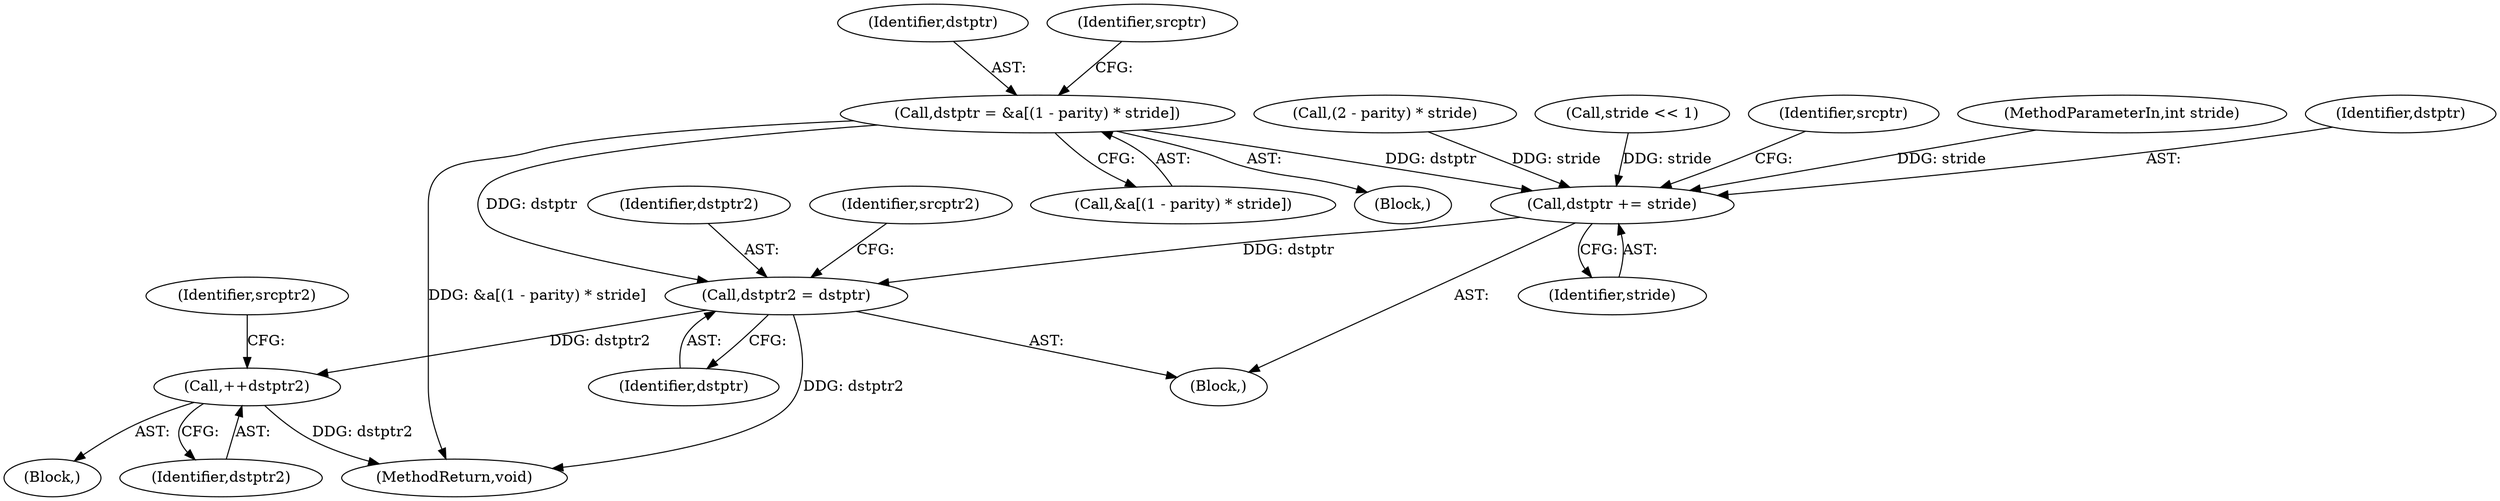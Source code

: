 digraph "0_jasper_4a59cfaf9ab3d48fca4a15c0d2674bf7138e3d1a_2@array" {
"1000222" [label="(Call,dstptr = &a[(1 - parity) * stride])"];
"1000256" [label="(Call,dstptr2 = dstptr)"];
"1000277" [label="(Call,++dstptr2)"];
"1000281" [label="(Call,dstptr += stride)"];
"1000285" [label="(Identifier,srcptr)"];
"1000110" [label="(MethodParameterIn,int stride)"];
"1000277" [label="(Call,++dstptr2)"];
"1000282" [label="(Identifier,dstptr)"];
"1000223" [label="(Identifier,dstptr)"];
"1000283" [label="(Identifier,stride)"];
"1000224" [label="(Call,&a[(1 - parity) * stride])"];
"1000255" [label="(Block,)"];
"1000281" [label="(Call,dstptr += stride)"];
"1000347" [label="(MethodReturn,void)"];
"1000233" [label="(Identifier,srcptr)"];
"1000278" [label="(Identifier,dstptr2)"];
"1000256" [label="(Call,dstptr2 = dstptr)"];
"1000271" [label="(Block,)"];
"1000280" [label="(Identifier,srcptr2)"];
"1000257" [label="(Identifier,dstptr2)"];
"1000222" [label="(Call,dstptr = &a[(1 - parity) * stride])"];
"1000152" [label="(Block,)"];
"1000260" [label="(Identifier,srcptr2)"];
"1000237" [label="(Call,(2 - parity) * stride)"];
"1000286" [label="(Call,stride << 1)"];
"1000258" [label="(Identifier,dstptr)"];
"1000222" -> "1000152"  [label="AST: "];
"1000222" -> "1000224"  [label="CFG: "];
"1000223" -> "1000222"  [label="AST: "];
"1000224" -> "1000222"  [label="AST: "];
"1000233" -> "1000222"  [label="CFG: "];
"1000222" -> "1000347"  [label="DDG: &a[(1 - parity) * stride]"];
"1000222" -> "1000256"  [label="DDG: dstptr"];
"1000222" -> "1000281"  [label="DDG: dstptr"];
"1000256" -> "1000255"  [label="AST: "];
"1000256" -> "1000258"  [label="CFG: "];
"1000257" -> "1000256"  [label="AST: "];
"1000258" -> "1000256"  [label="AST: "];
"1000260" -> "1000256"  [label="CFG: "];
"1000256" -> "1000347"  [label="DDG: dstptr2"];
"1000281" -> "1000256"  [label="DDG: dstptr"];
"1000256" -> "1000277"  [label="DDG: dstptr2"];
"1000277" -> "1000271"  [label="AST: "];
"1000277" -> "1000278"  [label="CFG: "];
"1000278" -> "1000277"  [label="AST: "];
"1000280" -> "1000277"  [label="CFG: "];
"1000277" -> "1000347"  [label="DDG: dstptr2"];
"1000281" -> "1000255"  [label="AST: "];
"1000281" -> "1000283"  [label="CFG: "];
"1000282" -> "1000281"  [label="AST: "];
"1000283" -> "1000281"  [label="AST: "];
"1000285" -> "1000281"  [label="CFG: "];
"1000286" -> "1000281"  [label="DDG: stride"];
"1000237" -> "1000281"  [label="DDG: stride"];
"1000110" -> "1000281"  [label="DDG: stride"];
}

